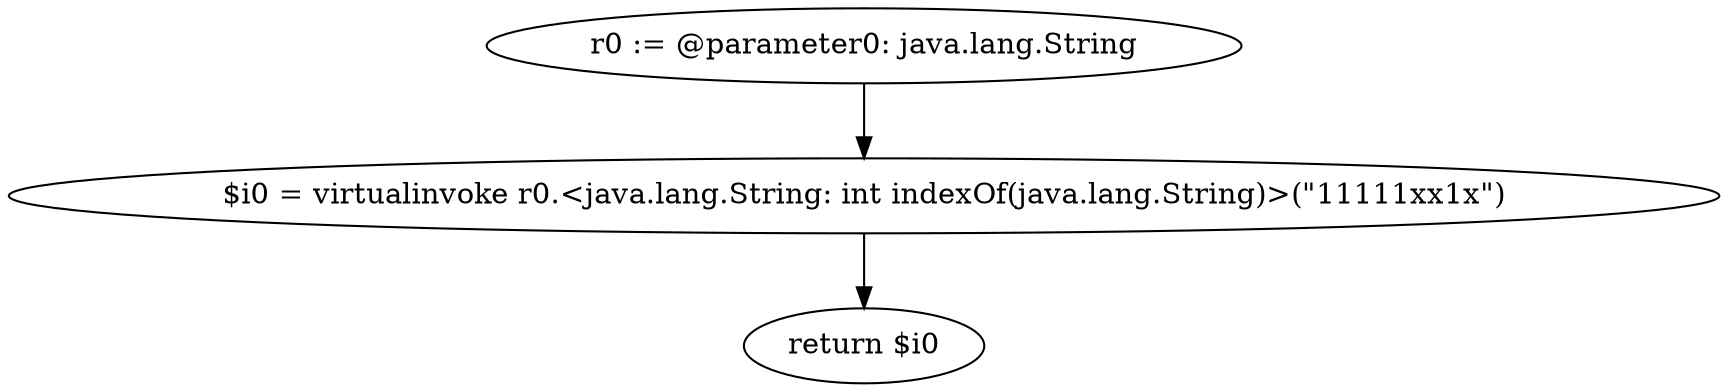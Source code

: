 digraph "unitGraph" {
    "r0 := @parameter0: java.lang.String"
    "$i0 = virtualinvoke r0.<java.lang.String: int indexOf(java.lang.String)>(\"11111xx1x\")"
    "return $i0"
    "r0 := @parameter0: java.lang.String"->"$i0 = virtualinvoke r0.<java.lang.String: int indexOf(java.lang.String)>(\"11111xx1x\")";
    "$i0 = virtualinvoke r0.<java.lang.String: int indexOf(java.lang.String)>(\"11111xx1x\")"->"return $i0";
}
